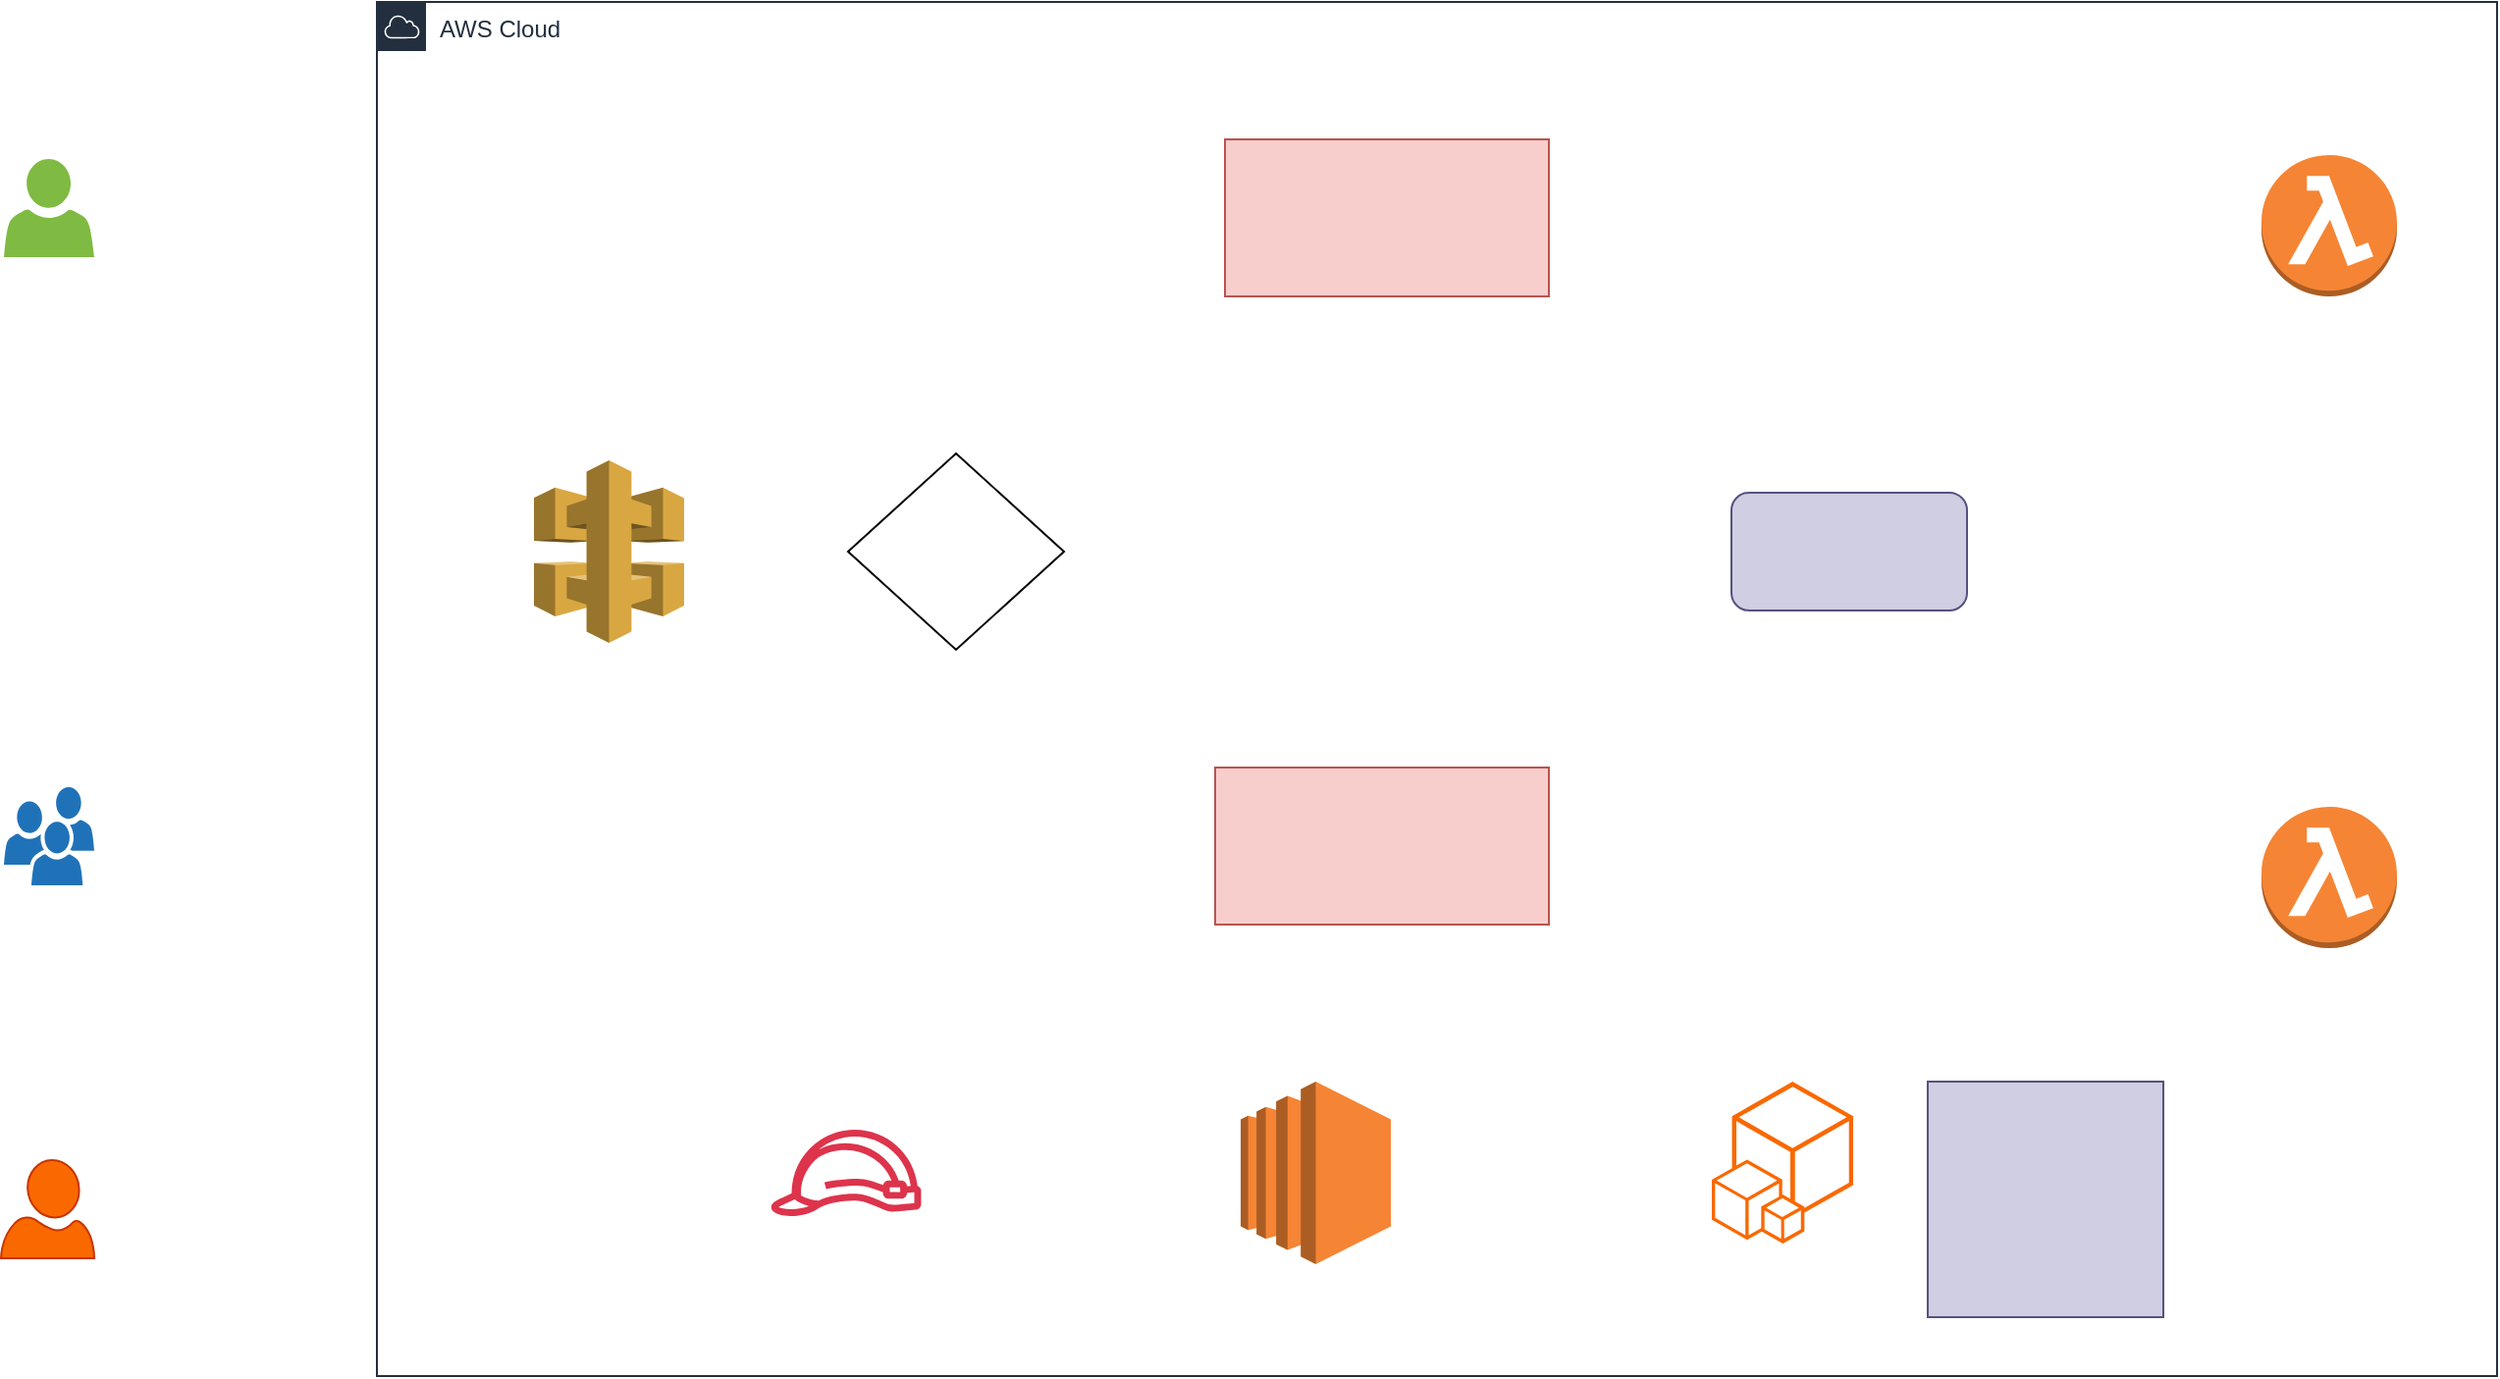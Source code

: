 <mxfile version="24.7.5">
  <diagram name="Página-1" id="6n34vRWElTbVIdjNLKZR">
    <mxGraphModel dx="1687" dy="878" grid="1" gridSize="10" guides="1" tooltips="1" connect="1" arrows="1" fold="1" page="1" pageScale="1" pageWidth="1390" pageHeight="980" math="0" shadow="0">
      <root>
        <mxCell id="0" />
        <mxCell id="1" parent="0" />
        <mxCell id="Yx_BQduRgDC8xpC3bmp0-1" value="AWS Cloud" style="points=[[0,0],[0.25,0],[0.5,0],[0.75,0],[1,0],[1,0.25],[1,0.5],[1,0.75],[1,1],[0.75,1],[0.5,1],[0.25,1],[0,1],[0,0.75],[0,0.5],[0,0.25]];outlineConnect=0;gradientColor=none;html=1;whiteSpace=wrap;fontSize=12;fontStyle=0;container=1;pointerEvents=0;collapsible=0;recursiveResize=0;shape=mxgraph.aws4.group;grIcon=mxgraph.aws4.group_aws_cloud;strokeColor=#232F3E;fillColor=none;verticalAlign=top;align=left;spacingLeft=30;fontColor=#232F3E;dashed=0;" vertex="1" parent="1">
          <mxGeometry x="280" y="90" width="1080" height="700" as="geometry" />
        </mxCell>
        <mxCell id="Yx_BQduRgDC8xpC3bmp0-5" value="" style="outlineConnect=0;dashed=0;verticalLabelPosition=bottom;verticalAlign=top;align=center;html=1;shape=mxgraph.aws3.api_gateway;fillColor=#D9A741;gradientColor=none;" vertex="1" parent="Yx_BQduRgDC8xpC3bmp0-1">
          <mxGeometry x="80" y="233.5" width="76.5" height="93" as="geometry" />
        </mxCell>
        <mxCell id="Yx_BQduRgDC8xpC3bmp0-6" value="" style="rhombus;whiteSpace=wrap;html=1;" vertex="1" parent="Yx_BQduRgDC8xpC3bmp0-1">
          <mxGeometry x="240" y="230" width="110" height="100" as="geometry" />
        </mxCell>
        <mxCell id="Yx_BQduRgDC8xpC3bmp0-9" value="" style="whiteSpace=wrap;html=1;fillColor=#f8cecc;strokeColor=#b85450;" vertex="1" parent="Yx_BQduRgDC8xpC3bmp0-1">
          <mxGeometry x="432" y="70" width="165" height="80" as="geometry" />
        </mxCell>
        <mxCell id="Yx_BQduRgDC8xpC3bmp0-8" value="" style="whiteSpace=wrap;html=1;fillColor=#f8cecc;strokeColor=#b85450;" vertex="1" parent="Yx_BQduRgDC8xpC3bmp0-1">
          <mxGeometry x="427" y="390" width="170" height="80" as="geometry" />
        </mxCell>
        <mxCell id="Yx_BQduRgDC8xpC3bmp0-10" value="" style="sketch=0;outlineConnect=0;fontColor=#232F3E;gradientColor=none;fillColor=#DD344C;strokeColor=none;dashed=0;verticalLabelPosition=bottom;verticalAlign=top;align=center;html=1;fontSize=12;fontStyle=0;aspect=fixed;pointerEvents=1;shape=mxgraph.aws4.role;" vertex="1" parent="Yx_BQduRgDC8xpC3bmp0-1">
          <mxGeometry x="200" y="574.5" width="78" height="44" as="geometry" />
        </mxCell>
        <mxCell id="Yx_BQduRgDC8xpC3bmp0-11" value="" style="outlineConnect=0;dashed=0;verticalLabelPosition=bottom;verticalAlign=top;align=center;html=1;shape=mxgraph.aws3.ec2;fillColor=#F58534;gradientColor=none;" vertex="1" parent="Yx_BQduRgDC8xpC3bmp0-1">
          <mxGeometry x="440" y="550" width="76.5" height="93" as="geometry" />
        </mxCell>
        <mxCell id="Yx_BQduRgDC8xpC3bmp0-13" value="" style="outlineConnect=0;dashed=0;verticalLabelPosition=bottom;verticalAlign=top;align=center;html=1;shape=mxgraph.aws3.lambda_function;fillColor=#F58534;gradientColor=none;" vertex="1" parent="Yx_BQduRgDC8xpC3bmp0-1">
          <mxGeometry x="960" y="410" width="69" height="72" as="geometry" />
        </mxCell>
        <mxCell id="Yx_BQduRgDC8xpC3bmp0-12" value="" style="outlineConnect=0;dashed=0;verticalLabelPosition=bottom;verticalAlign=top;align=center;html=1;shape=mxgraph.aws3.lambda_function;fillColor=#F58534;gradientColor=none;" vertex="1" parent="Yx_BQduRgDC8xpC3bmp0-1">
          <mxGeometry x="960" y="78" width="69" height="72" as="geometry" />
        </mxCell>
        <mxCell id="Yx_BQduRgDC8xpC3bmp0-14" value="" style="outlineConnect=0;dashed=0;verticalLabelPosition=bottom;verticalAlign=top;align=center;html=1;shape=mxgraph.aws3.cli;fillColor=#fa6800;fontColor=#000000;strokeColor=#C73500;" vertex="1" parent="Yx_BQduRgDC8xpC3bmp0-1">
          <mxGeometry x="680" y="550" width="72" height="82.5" as="geometry" />
        </mxCell>
        <mxCell id="Yx_BQduRgDC8xpC3bmp0-15" value="" style="rounded=1;whiteSpace=wrap;html=1;fillColor=#d0cee2;strokeColor=#56517e;" vertex="1" parent="Yx_BQduRgDC8xpC3bmp0-1">
          <mxGeometry x="690" y="250" width="120" height="60" as="geometry" />
        </mxCell>
        <mxCell id="Yx_BQduRgDC8xpC3bmp0-16" value="" style="whiteSpace=wrap;html=1;fillColor=#d0cee2;strokeColor=#56517e;" vertex="1" parent="Yx_BQduRgDC8xpC3bmp0-1">
          <mxGeometry x="790" y="550" width="120" height="120" as="geometry" />
        </mxCell>
        <mxCell id="Yx_BQduRgDC8xpC3bmp0-2" value="" style="sketch=0;pointerEvents=1;shadow=0;dashed=0;html=1;strokeColor=none;labelPosition=center;verticalLabelPosition=bottom;verticalAlign=top;outlineConnect=0;align=center;shape=mxgraph.office.users.user;fillColor=#7FBA42;" vertex="1" parent="1">
          <mxGeometry x="90" y="170" width="46" height="50" as="geometry" />
        </mxCell>
        <mxCell id="Yx_BQduRgDC8xpC3bmp0-3" value="" style="sketch=0;pointerEvents=1;shadow=0;dashed=0;html=1;strokeColor=none;labelPosition=center;verticalLabelPosition=bottom;verticalAlign=top;outlineConnect=0;align=center;shape=mxgraph.office.users.users;fillColor=#2072B8;" vertex="1" parent="1">
          <mxGeometry x="90" y="490" width="46" height="50" as="geometry" />
        </mxCell>
        <mxCell id="Yx_BQduRgDC8xpC3bmp0-4" value="" style="verticalLabelPosition=bottom;html=1;verticalAlign=top;align=center;strokeColor=#C73500;fillColor=#fa6800;shape=mxgraph.azure.user;fontColor=#000000;" vertex="1" parent="1">
          <mxGeometry x="88.5" y="680" width="47.5" height="50" as="geometry" />
        </mxCell>
      </root>
    </mxGraphModel>
  </diagram>
</mxfile>
